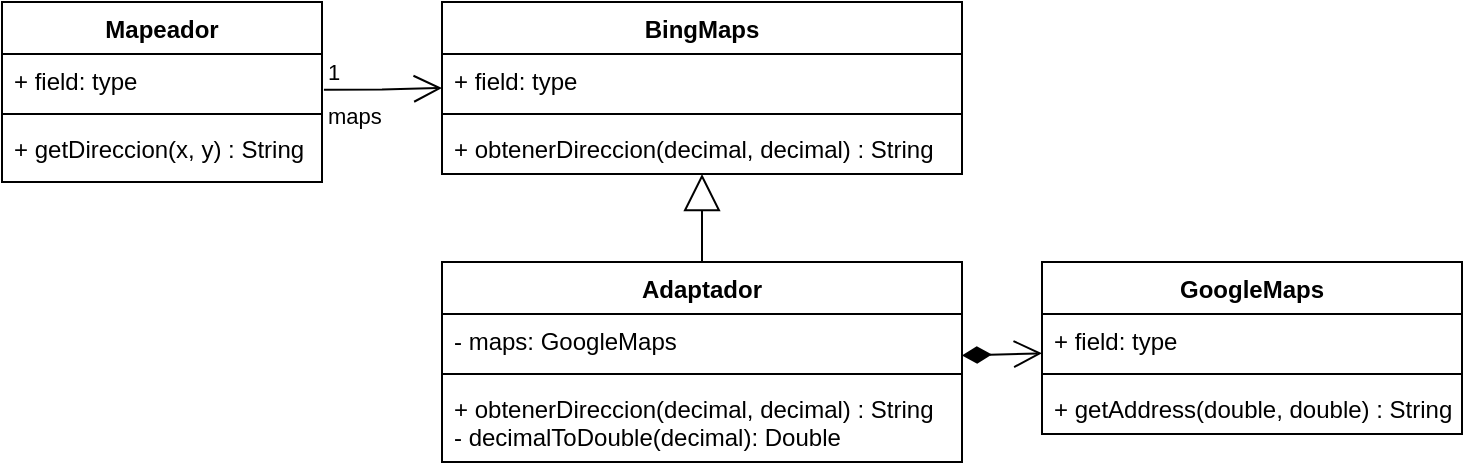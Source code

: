 <mxfile version="24.5.5" type="device" pages="2">
  <diagram name="Diagrama de Clases" id="WuGAA9gbuu2tiuZUTHHP">
    <mxGraphModel dx="1554" dy="783" grid="1" gridSize="10" guides="1" tooltips="1" connect="1" arrows="1" fold="1" page="1" pageScale="1" pageWidth="850" pageHeight="1100" math="0" shadow="0">
      <root>
        <mxCell id="0" />
        <mxCell id="1" parent="0" />
        <mxCell id="VdGJtK3RneVOx2crzIc_-1" value="BingMaps" style="swimlane;fontStyle=1;align=center;verticalAlign=top;childLayout=stackLayout;horizontal=1;startSize=26;horizontalStack=0;resizeParent=1;resizeParentMax=0;resizeLast=0;collapsible=1;marginBottom=0;" vertex="1" parent="1">
          <mxGeometry x="260" y="40" width="260" height="86" as="geometry" />
        </mxCell>
        <mxCell id="VdGJtK3RneVOx2crzIc_-2" value="+ field: type" style="text;strokeColor=none;fillColor=none;align=left;verticalAlign=top;spacingLeft=4;spacingRight=4;overflow=hidden;rotatable=0;points=[[0,0.5],[1,0.5]];portConstraint=eastwest;" vertex="1" parent="VdGJtK3RneVOx2crzIc_-1">
          <mxGeometry y="26" width="260" height="26" as="geometry" />
        </mxCell>
        <mxCell id="VdGJtK3RneVOx2crzIc_-3" value="" style="line;strokeWidth=1;fillColor=none;align=left;verticalAlign=middle;spacingTop=-1;spacingLeft=3;spacingRight=3;rotatable=0;labelPosition=right;points=[];portConstraint=eastwest;" vertex="1" parent="VdGJtK3RneVOx2crzIc_-1">
          <mxGeometry y="52" width="260" height="8" as="geometry" />
        </mxCell>
        <mxCell id="VdGJtK3RneVOx2crzIc_-4" value="+ obtenerDireccion(decimal, decimal) : String" style="text;strokeColor=none;fillColor=none;align=left;verticalAlign=top;spacingLeft=4;spacingRight=4;overflow=hidden;rotatable=0;points=[[0,0.5],[1,0.5]];portConstraint=eastwest;" vertex="1" parent="VdGJtK3RneVOx2crzIc_-1">
          <mxGeometry y="60" width="260" height="26" as="geometry" />
        </mxCell>
        <mxCell id="VdGJtK3RneVOx2crzIc_-5" value="Mapeador" style="swimlane;fontStyle=1;align=center;verticalAlign=top;childLayout=stackLayout;horizontal=1;startSize=26;horizontalStack=0;resizeParent=1;resizeParentMax=0;resizeLast=0;collapsible=1;marginBottom=0;" vertex="1" parent="1">
          <mxGeometry x="40" y="40" width="160" height="90" as="geometry" />
        </mxCell>
        <mxCell id="VdGJtK3RneVOx2crzIc_-6" value="+ field: type" style="text;strokeColor=none;fillColor=none;align=left;verticalAlign=top;spacingLeft=4;spacingRight=4;overflow=hidden;rotatable=0;points=[[0,0.5],[1,0.5]];portConstraint=eastwest;" vertex="1" parent="VdGJtK3RneVOx2crzIc_-5">
          <mxGeometry y="26" width="160" height="26" as="geometry" />
        </mxCell>
        <mxCell id="VdGJtK3RneVOx2crzIc_-7" value="" style="line;strokeWidth=1;fillColor=none;align=left;verticalAlign=middle;spacingTop=-1;spacingLeft=3;spacingRight=3;rotatable=0;labelPosition=right;points=[];portConstraint=eastwest;" vertex="1" parent="VdGJtK3RneVOx2crzIc_-5">
          <mxGeometry y="52" width="160" height="8" as="geometry" />
        </mxCell>
        <mxCell id="VdGJtK3RneVOx2crzIc_-8" value="+ getDireccion(x, y) : String" style="text;strokeColor=none;fillColor=none;align=left;verticalAlign=top;spacingLeft=4;spacingRight=4;overflow=hidden;rotatable=0;points=[[0,0.5],[1,0.5]];portConstraint=eastwest;" vertex="1" parent="VdGJtK3RneVOx2crzIc_-5">
          <mxGeometry y="60" width="160" height="30" as="geometry" />
        </mxCell>
        <mxCell id="VdGJtK3RneVOx2crzIc_-9" value="maps" style="endArrow=open;endFill=0;html=1;edgeStyle=orthogonalEdgeStyle;align=left;verticalAlign=top;rounded=0;endSize=12;exitX=1.006;exitY=0.686;exitDx=0;exitDy=0;exitPerimeter=0;" edge="1" parent="1" source="VdGJtK3RneVOx2crzIc_-6" target="VdGJtK3RneVOx2crzIc_-1">
          <mxGeometry x="-1" relative="1" as="geometry">
            <mxPoint x="128" y="83" as="sourcePoint" />
            <mxPoint x="220" y="83" as="targetPoint" />
          </mxGeometry>
        </mxCell>
        <mxCell id="VdGJtK3RneVOx2crzIc_-10" value="1" style="edgeLabel;resizable=0;html=1;align=left;verticalAlign=bottom;" connectable="0" vertex="1" parent="VdGJtK3RneVOx2crzIc_-9">
          <mxGeometry x="-1" relative="1" as="geometry" />
        </mxCell>
        <mxCell id="VdGJtK3RneVOx2crzIc_-11" value="GoogleMaps" style="swimlane;fontStyle=1;align=center;verticalAlign=top;childLayout=stackLayout;horizontal=1;startSize=26;horizontalStack=0;resizeParent=1;resizeParentMax=0;resizeLast=0;collapsible=1;marginBottom=0;" vertex="1" parent="1">
          <mxGeometry x="560" y="170" width="210" height="86" as="geometry" />
        </mxCell>
        <mxCell id="VdGJtK3RneVOx2crzIc_-12" value="+ field: type" style="text;strokeColor=none;fillColor=none;align=left;verticalAlign=top;spacingLeft=4;spacingRight=4;overflow=hidden;rotatable=0;points=[[0,0.5],[1,0.5]];portConstraint=eastwest;" vertex="1" parent="VdGJtK3RneVOx2crzIc_-11">
          <mxGeometry y="26" width="210" height="26" as="geometry" />
        </mxCell>
        <mxCell id="VdGJtK3RneVOx2crzIc_-13" value="" style="line;strokeWidth=1;fillColor=none;align=left;verticalAlign=middle;spacingTop=-1;spacingLeft=3;spacingRight=3;rotatable=0;labelPosition=right;points=[];portConstraint=eastwest;" vertex="1" parent="VdGJtK3RneVOx2crzIc_-11">
          <mxGeometry y="52" width="210" height="8" as="geometry" />
        </mxCell>
        <mxCell id="VdGJtK3RneVOx2crzIc_-14" value="+ getAddress(double, double) : String" style="text;strokeColor=none;fillColor=none;align=left;verticalAlign=top;spacingLeft=4;spacingRight=4;overflow=hidden;rotatable=0;points=[[0,0.5],[1,0.5]];portConstraint=eastwest;" vertex="1" parent="VdGJtK3RneVOx2crzIc_-11">
          <mxGeometry y="60" width="210" height="26" as="geometry" />
        </mxCell>
        <mxCell id="VdGJtK3RneVOx2crzIc_-15" value="Adaptador" style="swimlane;fontStyle=1;align=center;verticalAlign=top;childLayout=stackLayout;horizontal=1;startSize=26;horizontalStack=0;resizeParent=1;resizeParentMax=0;resizeLast=0;collapsible=1;marginBottom=0;whiteSpace=wrap;html=1;" vertex="1" parent="1">
          <mxGeometry x="260" y="170" width="260" height="100" as="geometry" />
        </mxCell>
        <mxCell id="VdGJtK3RneVOx2crzIc_-16" value="- maps: GoogleMaps" style="text;strokeColor=none;fillColor=none;align=left;verticalAlign=top;spacingLeft=4;spacingRight=4;overflow=hidden;rotatable=0;points=[[0,0.5],[1,0.5]];portConstraint=eastwest;whiteSpace=wrap;html=1;" vertex="1" parent="VdGJtK3RneVOx2crzIc_-15">
          <mxGeometry y="26" width="260" height="26" as="geometry" />
        </mxCell>
        <mxCell id="VdGJtK3RneVOx2crzIc_-17" value="" style="line;strokeWidth=1;fillColor=none;align=left;verticalAlign=middle;spacingTop=-1;spacingLeft=3;spacingRight=3;rotatable=0;labelPosition=right;points=[];portConstraint=eastwest;strokeColor=inherit;" vertex="1" parent="VdGJtK3RneVOx2crzIc_-15">
          <mxGeometry y="52" width="260" height="8" as="geometry" />
        </mxCell>
        <mxCell id="VdGJtK3RneVOx2crzIc_-18" value="+ obtenerDireccion(decimal, decimal) : String&lt;div&gt;- decimalToDouble(decimal): Double&lt;/div&gt;&lt;div&gt;&lt;br&gt;&lt;/div&gt;" style="text;strokeColor=none;fillColor=none;align=left;verticalAlign=top;spacingLeft=4;spacingRight=4;overflow=hidden;rotatable=0;points=[[0,0.5],[1,0.5]];portConstraint=eastwest;whiteSpace=wrap;html=1;" vertex="1" parent="VdGJtK3RneVOx2crzIc_-15">
          <mxGeometry y="60" width="260" height="40" as="geometry" />
        </mxCell>
        <mxCell id="VdGJtK3RneVOx2crzIc_-19" value="" style="endArrow=open;endFill=1;endSize=12;html=1;rounded=0;startArrow=diamondThin;startFill=1;startSize=12;" edge="1" parent="1" source="VdGJtK3RneVOx2crzIc_-15" target="VdGJtK3RneVOx2crzIc_-11">
          <mxGeometry width="160" relative="1" as="geometry">
            <mxPoint x="340" y="200" as="sourcePoint" />
            <mxPoint x="500" y="200" as="targetPoint" />
          </mxGeometry>
        </mxCell>
        <mxCell id="VdGJtK3RneVOx2crzIc_-20" value="" style="endArrow=block;endSize=16;endFill=0;html=1;rounded=0;" edge="1" parent="1" source="VdGJtK3RneVOx2crzIc_-15" target="VdGJtK3RneVOx2crzIc_-1">
          <mxGeometry width="160" relative="1" as="geometry">
            <mxPoint x="48" y="300" as="sourcePoint" />
            <mxPoint x="48" y="180" as="targetPoint" />
          </mxGeometry>
        </mxCell>
      </root>
    </mxGraphModel>
  </diagram>
  <diagram id="lTiQtis8R9iaF44OrhAz" name="Diagrama de Secuencia">
    <mxGraphModel dx="1280" dy="645" grid="1" gridSize="10" guides="1" tooltips="1" connect="1" arrows="1" fold="1" page="1" pageScale="1" pageWidth="850" pageHeight="1100" math="0" shadow="0">
      <root>
        <mxCell id="0" />
        <mxCell id="1" parent="0" />
        <mxCell id="JUK-Ej567atyTw6UmsZr-1" value="Mapeador" style="shape=umlLifeline;perimeter=lifelinePerimeter;whiteSpace=wrap;html=1;container=1;dropTarget=0;collapsible=0;recursiveResize=0;outlineConnect=0;portConstraint=eastwest;newEdgeStyle={&quot;edgeStyle&quot;:&quot;elbowEdgeStyle&quot;,&quot;elbow&quot;:&quot;vertical&quot;,&quot;curved&quot;:0,&quot;rounded&quot;:0};" vertex="1" parent="1">
          <mxGeometry x="30" y="80" width="100" height="490" as="geometry" />
        </mxCell>
        <mxCell id="JUK-Ej567atyTw6UmsZr-2" value="" style="html=1;points=[];perimeter=orthogonalPerimeter;outlineConnect=0;targetShapes=umlLifeline;portConstraint=eastwest;newEdgeStyle={&quot;edgeStyle&quot;:&quot;elbowEdgeStyle&quot;,&quot;elbow&quot;:&quot;vertical&quot;,&quot;curved&quot;:0,&quot;rounded&quot;:0};" vertex="1" parent="JUK-Ej567atyTw6UmsZr-1">
          <mxGeometry x="45" y="55.17" width="10" height="394.83" as="geometry" />
        </mxCell>
        <mxCell id="JUK-Ej567atyTw6UmsZr-3" value="BingMap" style="shape=umlLifeline;perimeter=lifelinePerimeter;whiteSpace=wrap;html=1;container=1;dropTarget=0;collapsible=0;recursiveResize=0;outlineConnect=0;portConstraint=eastwest;newEdgeStyle={&quot;edgeStyle&quot;:&quot;elbowEdgeStyle&quot;,&quot;elbow&quot;:&quot;vertical&quot;,&quot;curved&quot;:0,&quot;rounded&quot;:0};size=40;" vertex="1" parent="1">
          <mxGeometry x="157" y="80" width="100" height="490" as="geometry" />
        </mxCell>
        <mxCell id="JUK-Ej567atyTw6UmsZr-4" value="" style="html=1;points=[];perimeter=orthogonalPerimeter;outlineConnect=0;targetShapes=umlLifeline;portConstraint=eastwest;newEdgeStyle={&quot;edgeStyle&quot;:&quot;elbowEdgeStyle&quot;,&quot;elbow&quot;:&quot;vertical&quot;,&quot;curved&quot;:0,&quot;rounded&quot;:0};" vertex="1" parent="JUK-Ej567atyTw6UmsZr-3">
          <mxGeometry x="45" y="75" width="10" height="305" as="geometry" />
        </mxCell>
        <mxCell id="JUK-Ej567atyTw6UmsZr-5" value="&lt;span data-sider-select-id=&quot;ca32bdb2-ca14-4820-a607-f4f7e9260503&quot; style=&quot;font-size: 12px; text-align: left; background-color: rgb(251, 251, 251);&quot;&gt;getDireccion()&lt;/span&gt;" style="html=1;verticalAlign=bottom;endArrow=block;edgeStyle=elbowEdgeStyle;elbow=vertical;curved=0;rounded=0;" edge="1" parent="1" source="JUK-Ej567atyTw6UmsZr-2" target="JUK-Ej567atyTw6UmsZr-4">
          <mxGeometry x="0.009" relative="1" as="geometry">
            <mxPoint x="80" y="160" as="sourcePoint" />
            <Array as="points">
              <mxPoint x="160" y="180" />
            </Array>
            <mxPoint as="offset" />
          </mxGeometry>
        </mxCell>
        <mxCell id="JUK-Ej567atyTw6UmsZr-6" value="Adaptador" style="shape=umlLifeline;perimeter=lifelinePerimeter;whiteSpace=wrap;html=1;container=1;dropTarget=0;collapsible=0;recursiveResize=0;outlineConnect=0;portConstraint=eastwest;newEdgeStyle={&quot;edgeStyle&quot;:&quot;elbowEdgeStyle&quot;,&quot;elbow&quot;:&quot;vertical&quot;,&quot;curved&quot;:0,&quot;rounded&quot;:0};" vertex="1" parent="1">
          <mxGeometry x="440" y="80" width="100" height="490" as="geometry" />
        </mxCell>
        <mxCell id="JUK-Ej567atyTw6UmsZr-7" value="" style="html=1;points=[];perimeter=orthogonalPerimeter;outlineConnect=0;targetShapes=umlLifeline;portConstraint=eastwest;newEdgeStyle={&quot;edgeStyle&quot;:&quot;elbowEdgeStyle&quot;,&quot;elbow&quot;:&quot;vertical&quot;,&quot;curved&quot;:0,&quot;rounded&quot;:0};" vertex="1" parent="JUK-Ej567atyTw6UmsZr-6">
          <mxGeometry x="45" y="100" width="10" height="220" as="geometry" />
        </mxCell>
        <mxCell id="JUK-Ej567atyTw6UmsZr-8" value="" style="html=1;verticalAlign=bottom;endArrow=open;dashed=1;endSize=8;edgeStyle=elbowEdgeStyle;elbow=vertical;curved=0;rounded=0;" edge="1" parent="1">
          <mxGeometry relative="1" as="geometry">
            <mxPoint x="500" y="340" as="targetPoint" />
            <Array as="points">
              <mxPoint x="620" y="340" />
              <mxPoint x="648.5" y="307" />
              <mxPoint x="643.5" y="637" />
              <mxPoint x="703.5" y="657" />
            </Array>
            <mxPoint x="779.5" y="327" as="sourcePoint" />
          </mxGeometry>
        </mxCell>
        <mxCell id="JUK-Ej567atyTw6UmsZr-9" value="" style="html=1;verticalAlign=bottom;endArrow=block;edgeStyle=elbowEdgeStyle;elbow=vertical;curved=0;rounded=0;" edge="1" parent="1" source="JUK-Ej567atyTw6UmsZr-4">
          <mxGeometry relative="1" as="geometry">
            <mxPoint x="210" y="180" as="sourcePoint" />
            <Array as="points">
              <mxPoint x="250" y="200" />
              <mxPoint x="285" y="180" />
            </Array>
            <mxPoint x="485" y="200" as="targetPoint" />
          </mxGeometry>
        </mxCell>
        <mxCell id="JUK-Ej567atyTw6UmsZr-10" value="direccionDevuelta" style="html=1;verticalAlign=bottom;endArrow=open;dashed=1;endSize=8;edgeStyle=elbowEdgeStyle;elbow=vertical;curved=0;rounded=0;" edge="1" parent="1">
          <mxGeometry relative="1" as="geometry">
            <mxPoint x="212" y="410" as="targetPoint" />
            <Array as="points">
              <mxPoint x="300" y="410" />
              <mxPoint x="430" y="480" />
              <mxPoint x="260" y="510" />
              <mxPoint x="250" y="590" />
              <mxPoint x="310" y="610" />
            </Array>
            <mxPoint x="490" y="370" as="sourcePoint" />
          </mxGeometry>
        </mxCell>
        <mxCell id="JUK-Ej567atyTw6UmsZr-11" value="GoogleMaps" style="shape=umlLifeline;perimeter=lifelinePerimeter;whiteSpace=wrap;html=1;container=1;dropTarget=0;collapsible=0;recursiveResize=0;outlineConnect=0;portConstraint=eastwest;newEdgeStyle={&quot;edgeStyle&quot;:&quot;elbowEdgeStyle&quot;,&quot;elbow&quot;:&quot;vertical&quot;,&quot;curved&quot;:0,&quot;rounded&quot;:0};size=40;" vertex="1" parent="1">
          <mxGeometry x="730" y="80" width="100" height="490" as="geometry" />
        </mxCell>
        <mxCell id="JUK-Ej567atyTw6UmsZr-12" value="" style="html=1;points=[];perimeter=orthogonalPerimeter;outlineConnect=0;targetShapes=umlLifeline;portConstraint=eastwest;newEdgeStyle={&quot;edgeStyle&quot;:&quot;elbowEdgeStyle&quot;,&quot;elbow&quot;:&quot;vertical&quot;,&quot;curved&quot;:0,&quot;rounded&quot;:0};" vertex="1" parent="JUK-Ej567atyTw6UmsZr-11">
          <mxGeometry x="45" y="118" width="10" height="140" as="geometry" />
        </mxCell>
        <mxCell id="JUK-Ej567atyTw6UmsZr-13" value="&lt;span data-sider-select-id=&quot;aa81e549-6734-462b-8d55-6b0a64593c16&quot; style=&quot;color: rgb(0, 0, 0); font-family: Helvetica; font-size: 12px; font-style: normal; font-variant-ligatures: normal; font-variant-caps: normal; font-weight: 400; letter-spacing: normal; orphans: 2; text-align: left; text-indent: 0px; text-transform: none; widows: 2; word-spacing: 0px; -webkit-text-stroke-width: 0px; white-space: nowrap; background-color: rgb(251, 251, 251); text-decoration-thickness: initial; text-decoration-style: initial; text-decoration-color: initial; display: inline !important; float: none;&quot;&gt;+ obtenerDireccion(decimal, decimal)&amp;nbsp;&lt;/span&gt;" style="text;whiteSpace=wrap;html=1;" vertex="1" parent="1">
          <mxGeometry x="220" y="170" width="210" height="30" as="geometry" />
        </mxCell>
        <mxCell id="JUK-Ej567atyTw6UmsZr-14" value="" style="html=1;verticalAlign=bottom;endArrow=block;edgeStyle=elbowEdgeStyle;elbow=vertical;curved=0;rounded=0;" edge="1" parent="1">
          <mxGeometry relative="1" as="geometry">
            <mxPoint x="500" y="210" as="sourcePoint" />
            <Array as="points">
              <mxPoint x="538" y="210" />
              <mxPoint x="573" y="190" />
            </Array>
            <mxPoint x="773" y="210" as="targetPoint" />
          </mxGeometry>
        </mxCell>
        <mxCell id="JUK-Ej567atyTw6UmsZr-15" value="&lt;span data-sider-select-id=&quot;aa81e549-6734-462b-8d55-6b0a64593c16&quot; style=&quot;color: rgb(0, 0, 0); font-family: Helvetica; font-size: 12px; font-style: normal; font-variant-ligatures: normal; font-variant-caps: normal; font-weight: 400; letter-spacing: normal; orphans: 2; text-align: left; text-indent: 0px; text-transform: none; widows: 2; word-spacing: 0px; -webkit-text-stroke-width: 0px; white-space: nowrap; background-color: rgb(251, 251, 251); text-decoration-thickness: initial; text-decoration-style: initial; text-decoration-color: initial; display: inline !important; float: none;&quot;&gt;+ obtenerDireccion(decimal, decimal)&amp;nbsp;&lt;/span&gt;" style="text;whiteSpace=wrap;html=1;" vertex="1" parent="1">
          <mxGeometry x="510" y="180" width="270" height="40" as="geometry" />
        </mxCell>
        <mxCell id="JUK-Ej567atyTw6UmsZr-16" value="&lt;span data-sider-select-id=&quot;aa81e549-6734-462b-8d55-6b0a64593c16&quot; style=&quot;color: rgb(0, 0, 0); font-family: Helvetica; font-size: 12px; font-style: normal; font-variant-ligatures: normal; font-variant-caps: normal; font-weight: 400; letter-spacing: normal; orphans: 2; text-align: left; text-indent: 0px; text-transform: none; widows: 2; word-spacing: 0px; -webkit-text-stroke-width: 0px; white-space: nowrap; background-color: rgb(251, 251, 251); text-decoration-thickness: initial; text-decoration-style: initial; text-decoration-color: initial; display: inline !important; float: none;&quot;&gt;getAddress()&lt;/span&gt;" style="text;whiteSpace=wrap;html=1;" vertex="1" parent="1">
          <mxGeometry x="520" y="307" width="80" height="23" as="geometry" />
        </mxCell>
        <mxCell id="JUK-Ej567atyTw6UmsZr-17" value="direccionDevuelta" style="html=1;verticalAlign=bottom;endArrow=open;dashed=1;endSize=8;edgeStyle=elbowEdgeStyle;elbow=vertical;curved=0;rounded=0;" edge="1" parent="1">
          <mxGeometry x="0.059" relative="1" as="geometry">
            <mxPoint x="88" y="480" as="targetPoint" />
            <Array as="points">
              <mxPoint x="146" y="480" />
              <mxPoint x="276" y="550" />
              <mxPoint x="106" y="580" />
              <mxPoint x="96" y="660" />
              <mxPoint x="156" y="680" />
            </Array>
            <mxPoint x="198" y="480.5" as="sourcePoint" />
            <mxPoint as="offset" />
          </mxGeometry>
        </mxCell>
      </root>
    </mxGraphModel>
  </diagram>
</mxfile>
